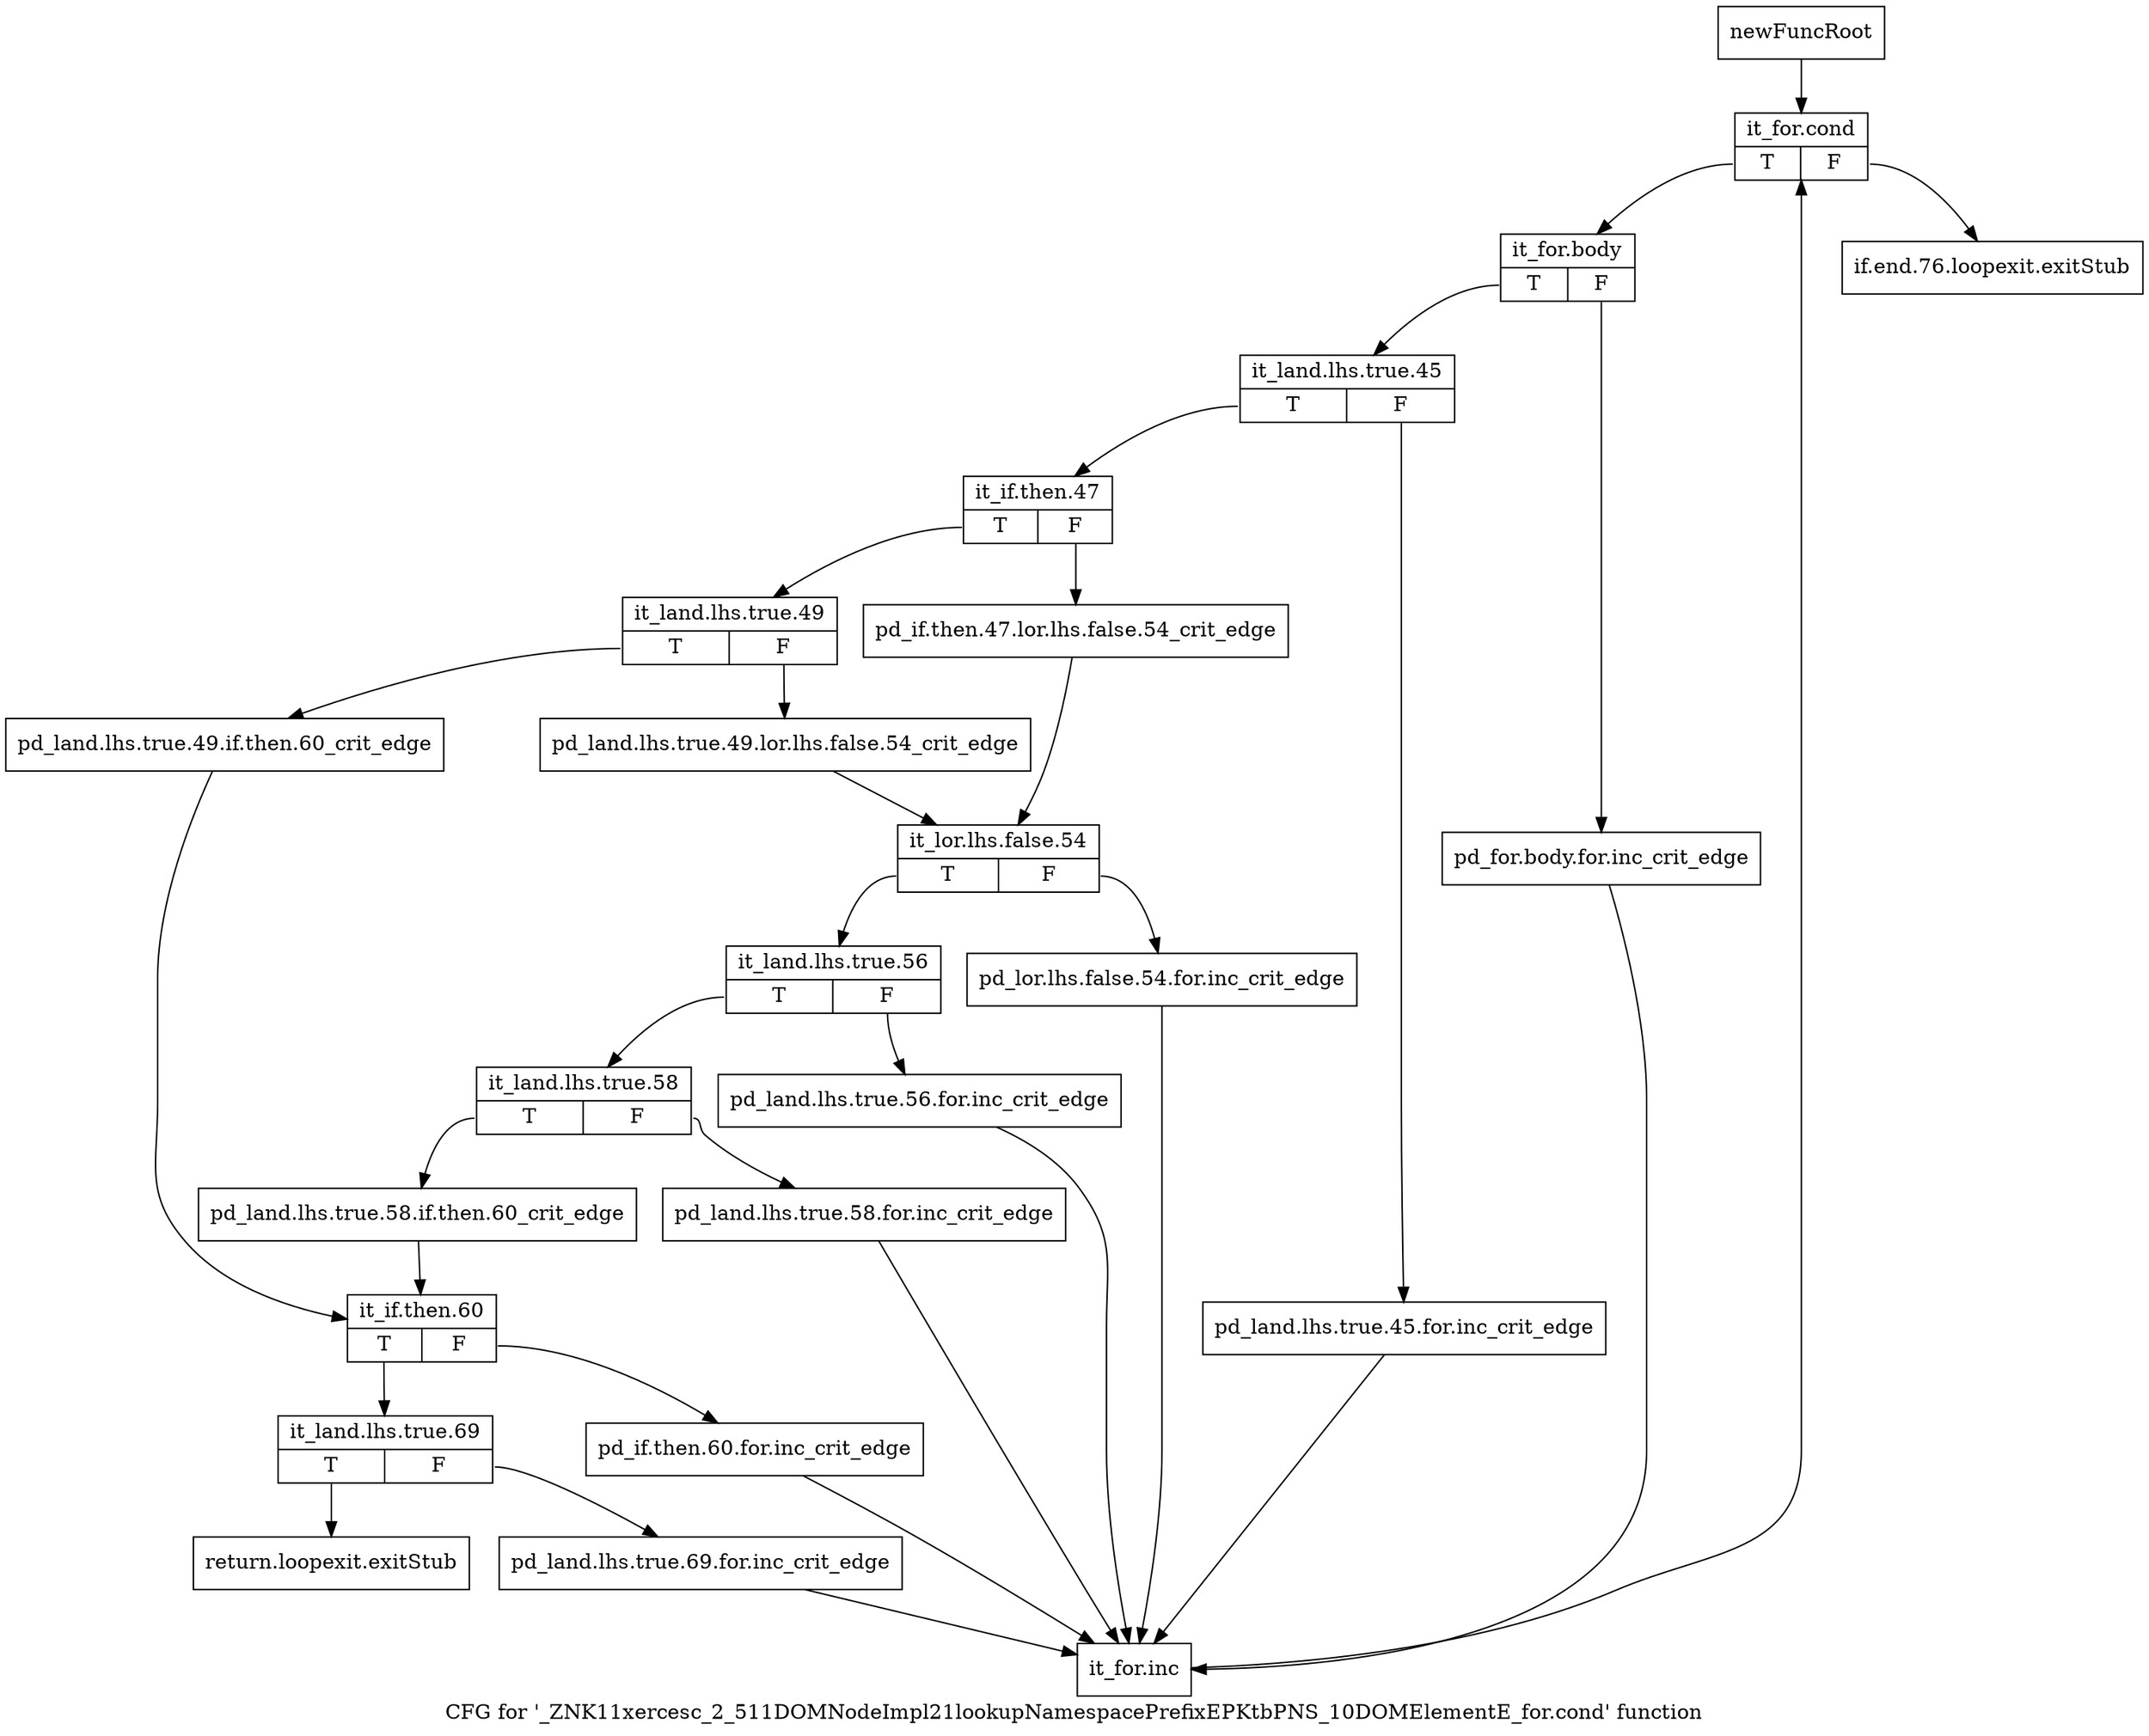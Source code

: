 digraph "CFG for '_ZNK11xercesc_2_511DOMNodeImpl21lookupNamespacePrefixEPKtbPNS_10DOMElementE_for.cond' function" {
	label="CFG for '_ZNK11xercesc_2_511DOMNodeImpl21lookupNamespacePrefixEPKtbPNS_10DOMElementE_for.cond' function";

	Node0x97a3cf0 [shape=record,label="{newFuncRoot}"];
	Node0x97a3cf0 -> Node0x97a3de0;
	Node0x97a3d40 [shape=record,label="{if.end.76.loopexit.exitStub}"];
	Node0x97a3d90 [shape=record,label="{return.loopexit.exitStub}"];
	Node0x97a3de0 [shape=record,label="{it_for.cond|{<s0>T|<s1>F}}"];
	Node0x97a3de0:s0 -> Node0x97a3e30;
	Node0x97a3de0:s1 -> Node0x97a3d40;
	Node0x97a3e30 [shape=record,label="{it_for.body|{<s0>T|<s1>F}}"];
	Node0x97a3e30:s0 -> Node0x97a3ed0;
	Node0x97a3e30:s1 -> Node0x97a3e80;
	Node0x97a3e80 [shape=record,label="{pd_for.body.for.inc_crit_edge}"];
	Node0x97a3e80 -> Node0x97a4470;
	Node0x97a3ed0 [shape=record,label="{it_land.lhs.true.45|{<s0>T|<s1>F}}"];
	Node0x97a3ed0:s0 -> Node0x97a3f70;
	Node0x97a3ed0:s1 -> Node0x97a3f20;
	Node0x97a3f20 [shape=record,label="{pd_land.lhs.true.45.for.inc_crit_edge}"];
	Node0x97a3f20 -> Node0x97a4470;
	Node0x97a3f70 [shape=record,label="{it_if.then.47|{<s0>T|<s1>F}}"];
	Node0x97a3f70:s0 -> Node0x97a4010;
	Node0x97a3f70:s1 -> Node0x97a3fc0;
	Node0x97a3fc0 [shape=record,label="{pd_if.then.47.lor.lhs.false.54_crit_edge}"];
	Node0x97a3fc0 -> Node0x97a40b0;
	Node0x97a4010 [shape=record,label="{it_land.lhs.true.49|{<s0>T|<s1>F}}"];
	Node0x97a4010:s0 -> Node0x97a42e0;
	Node0x97a4010:s1 -> Node0x97a4060;
	Node0x97a4060 [shape=record,label="{pd_land.lhs.true.49.lor.lhs.false.54_crit_edge}"];
	Node0x97a4060 -> Node0x97a40b0;
	Node0x97a40b0 [shape=record,label="{it_lor.lhs.false.54|{<s0>T|<s1>F}}"];
	Node0x97a40b0:s0 -> Node0x97a4150;
	Node0x97a40b0:s1 -> Node0x97a4100;
	Node0x97a4100 [shape=record,label="{pd_lor.lhs.false.54.for.inc_crit_edge}"];
	Node0x97a4100 -> Node0x97a4470;
	Node0x97a4150 [shape=record,label="{it_land.lhs.true.56|{<s0>T|<s1>F}}"];
	Node0x97a4150:s0 -> Node0x97a41f0;
	Node0x97a4150:s1 -> Node0x97a41a0;
	Node0x97a41a0 [shape=record,label="{pd_land.lhs.true.56.for.inc_crit_edge}"];
	Node0x97a41a0 -> Node0x97a4470;
	Node0x97a41f0 [shape=record,label="{it_land.lhs.true.58|{<s0>T|<s1>F}}"];
	Node0x97a41f0:s0 -> Node0x97a4290;
	Node0x97a41f0:s1 -> Node0x97a4240;
	Node0x97a4240 [shape=record,label="{pd_land.lhs.true.58.for.inc_crit_edge}"];
	Node0x97a4240 -> Node0x97a4470;
	Node0x97a4290 [shape=record,label="{pd_land.lhs.true.58.if.then.60_crit_edge}"];
	Node0x97a4290 -> Node0x97a4330;
	Node0x97a42e0 [shape=record,label="{pd_land.lhs.true.49.if.then.60_crit_edge}"];
	Node0x97a42e0 -> Node0x97a4330;
	Node0x97a4330 [shape=record,label="{it_if.then.60|{<s0>T|<s1>F}}"];
	Node0x97a4330:s0 -> Node0x97a43d0;
	Node0x97a4330:s1 -> Node0x97a4380;
	Node0x97a4380 [shape=record,label="{pd_if.then.60.for.inc_crit_edge}"];
	Node0x97a4380 -> Node0x97a4470;
	Node0x97a43d0 [shape=record,label="{it_land.lhs.true.69|{<s0>T|<s1>F}}"];
	Node0x97a43d0:s0 -> Node0x97a3d90;
	Node0x97a43d0:s1 -> Node0x97a4420;
	Node0x97a4420 [shape=record,label="{pd_land.lhs.true.69.for.inc_crit_edge}"];
	Node0x97a4420 -> Node0x97a4470;
	Node0x97a4470 [shape=record,label="{it_for.inc}"];
	Node0x97a4470 -> Node0x97a3de0;
}
